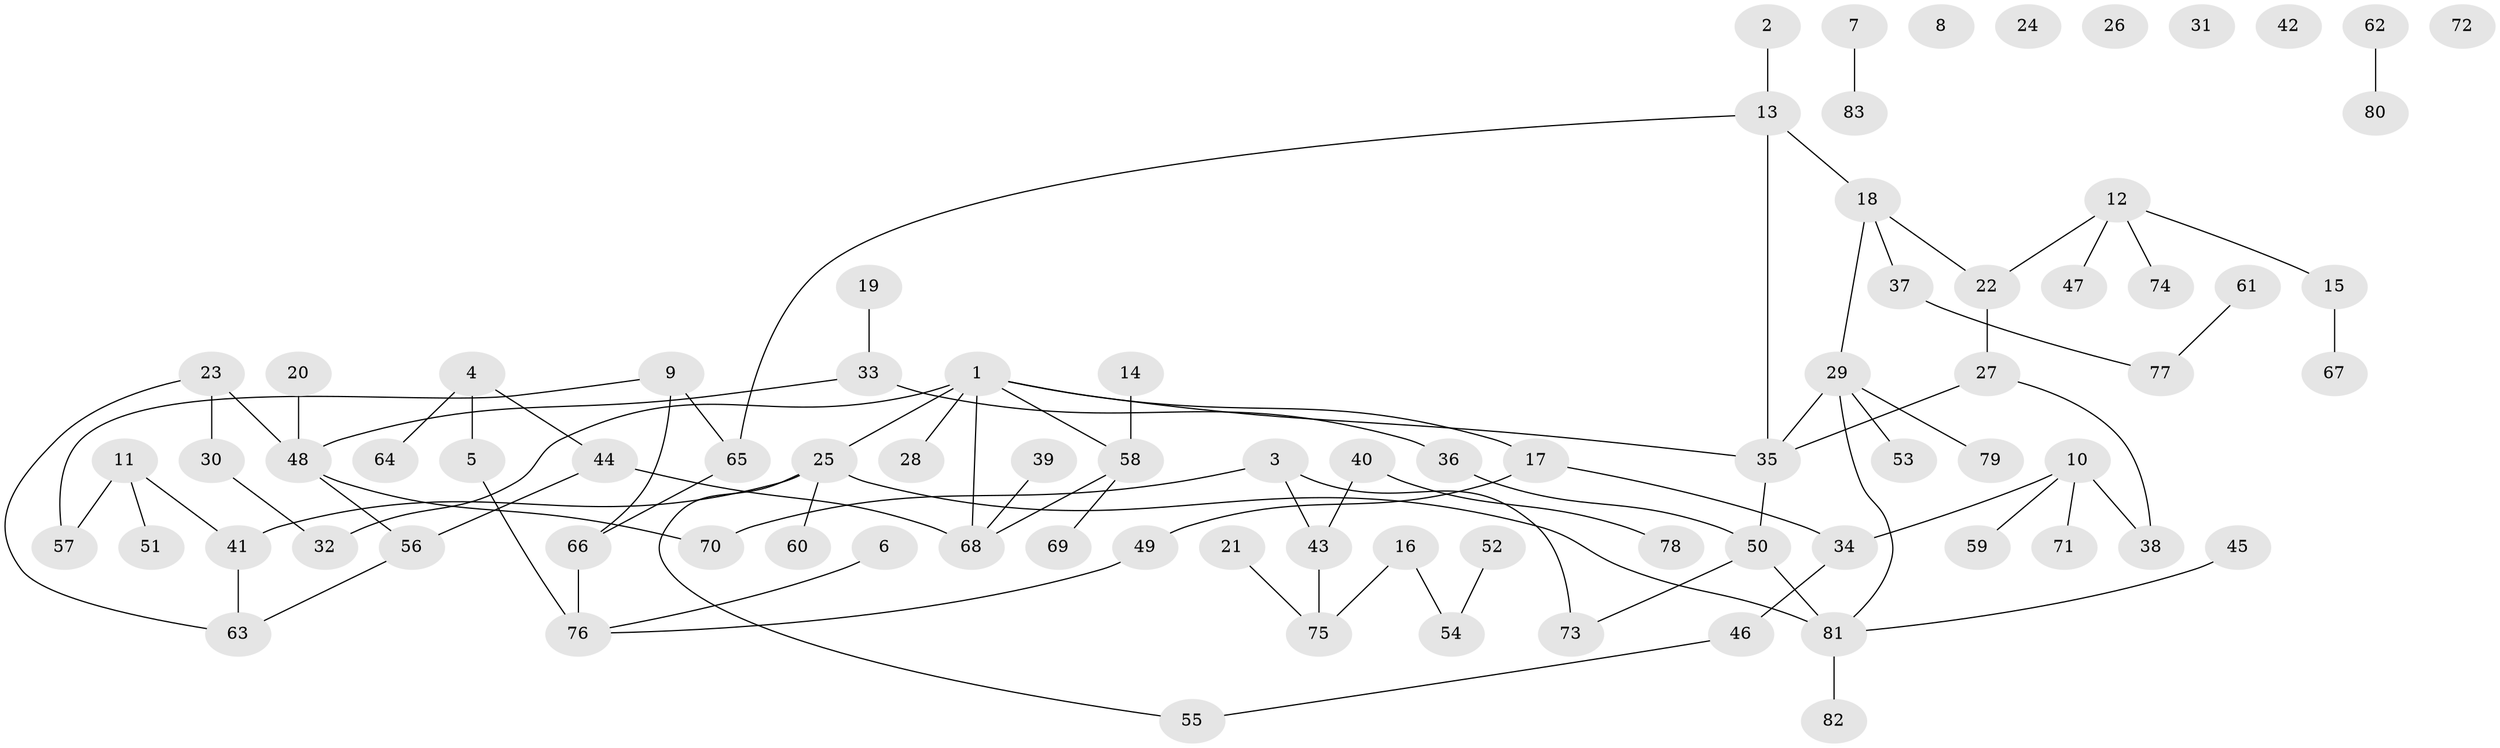 // coarse degree distribution, {10: 0.017543859649122806, 1: 0.3333333333333333, 3: 0.22807017543859648, 4: 0.10526315789473684, 0: 0.14035087719298245, 2: 0.12280701754385964, 6: 0.05263157894736842}
// Generated by graph-tools (version 1.1) at 2025/23/03/03/25 07:23:27]
// undirected, 83 vertices, 90 edges
graph export_dot {
graph [start="1"]
  node [color=gray90,style=filled];
  1;
  2;
  3;
  4;
  5;
  6;
  7;
  8;
  9;
  10;
  11;
  12;
  13;
  14;
  15;
  16;
  17;
  18;
  19;
  20;
  21;
  22;
  23;
  24;
  25;
  26;
  27;
  28;
  29;
  30;
  31;
  32;
  33;
  34;
  35;
  36;
  37;
  38;
  39;
  40;
  41;
  42;
  43;
  44;
  45;
  46;
  47;
  48;
  49;
  50;
  51;
  52;
  53;
  54;
  55;
  56;
  57;
  58;
  59;
  60;
  61;
  62;
  63;
  64;
  65;
  66;
  67;
  68;
  69;
  70;
  71;
  72;
  73;
  74;
  75;
  76;
  77;
  78;
  79;
  80;
  81;
  82;
  83;
  1 -- 17;
  1 -- 25;
  1 -- 28;
  1 -- 32;
  1 -- 35;
  1 -- 58;
  1 -- 68;
  2 -- 13;
  3 -- 43;
  3 -- 70;
  3 -- 73;
  4 -- 5;
  4 -- 44;
  4 -- 64;
  5 -- 76;
  6 -- 76;
  7 -- 83;
  9 -- 57;
  9 -- 65;
  9 -- 66;
  10 -- 34;
  10 -- 38;
  10 -- 59;
  10 -- 71;
  11 -- 41;
  11 -- 51;
  11 -- 57;
  12 -- 15;
  12 -- 22;
  12 -- 47;
  12 -- 74;
  13 -- 18;
  13 -- 35;
  13 -- 65;
  14 -- 58;
  15 -- 67;
  16 -- 54;
  16 -- 75;
  17 -- 34;
  17 -- 49;
  18 -- 22;
  18 -- 29;
  18 -- 37;
  19 -- 33;
  20 -- 48;
  21 -- 75;
  22 -- 27;
  23 -- 30;
  23 -- 48;
  23 -- 63;
  25 -- 41;
  25 -- 55;
  25 -- 60;
  25 -- 81;
  27 -- 35;
  27 -- 38;
  29 -- 35;
  29 -- 53;
  29 -- 79;
  29 -- 81;
  30 -- 32;
  33 -- 36;
  33 -- 48;
  34 -- 46;
  35 -- 50;
  36 -- 50;
  37 -- 77;
  39 -- 68;
  40 -- 43;
  40 -- 78;
  41 -- 63;
  43 -- 75;
  44 -- 56;
  44 -- 68;
  45 -- 81;
  46 -- 55;
  48 -- 56;
  48 -- 70;
  49 -- 76;
  50 -- 73;
  50 -- 81;
  52 -- 54;
  56 -- 63;
  58 -- 68;
  58 -- 69;
  61 -- 77;
  62 -- 80;
  65 -- 66;
  66 -- 76;
  81 -- 82;
}
